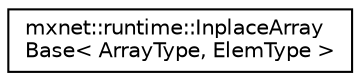 digraph "Graphical Class Hierarchy"
{
 // LATEX_PDF_SIZE
  edge [fontname="Helvetica",fontsize="10",labelfontname="Helvetica",labelfontsize="10"];
  node [fontname="Helvetica",fontsize="10",shape=record];
  rankdir="LR";
  Node0 [label="mxnet::runtime::InplaceArray\lBase\< ArrayType, ElemType \>",height=0.2,width=0.4,color="black", fillcolor="white", style="filled",URL="$classmxnet_1_1runtime_1_1InplaceArrayBase.html",tooltip="Base template for classes with array like memory layout."];
}

